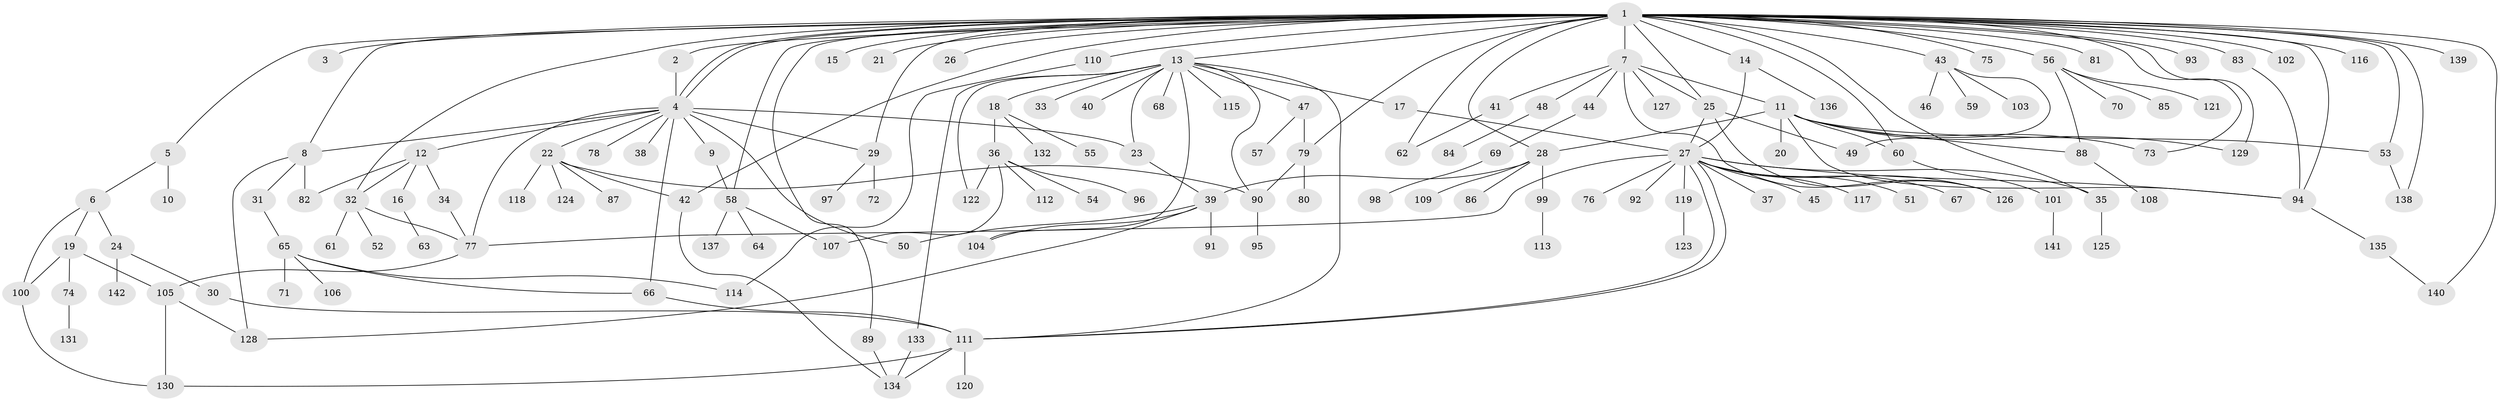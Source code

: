 // coarse degree distribution, {20: 0.023255813953488372, 10: 0.023255813953488372, 4: 0.11627906976744186, 9: 0.046511627906976744, 2: 0.37209302325581395, 5: 0.046511627906976744, 6: 0.06976744186046512, 8: 0.023255813953488372, 1: 0.16279069767441862, 3: 0.11627906976744186}
// Generated by graph-tools (version 1.1) at 2025/50/03/04/25 22:50:21]
// undirected, 142 vertices, 195 edges
graph export_dot {
  node [color=gray90,style=filled];
  1;
  2;
  3;
  4;
  5;
  6;
  7;
  8;
  9;
  10;
  11;
  12;
  13;
  14;
  15;
  16;
  17;
  18;
  19;
  20;
  21;
  22;
  23;
  24;
  25;
  26;
  27;
  28;
  29;
  30;
  31;
  32;
  33;
  34;
  35;
  36;
  37;
  38;
  39;
  40;
  41;
  42;
  43;
  44;
  45;
  46;
  47;
  48;
  49;
  50;
  51;
  52;
  53;
  54;
  55;
  56;
  57;
  58;
  59;
  60;
  61;
  62;
  63;
  64;
  65;
  66;
  67;
  68;
  69;
  70;
  71;
  72;
  73;
  74;
  75;
  76;
  77;
  78;
  79;
  80;
  81;
  82;
  83;
  84;
  85;
  86;
  87;
  88;
  89;
  90;
  91;
  92;
  93;
  94;
  95;
  96;
  97;
  98;
  99;
  100;
  101;
  102;
  103;
  104;
  105;
  106;
  107;
  108;
  109;
  110;
  111;
  112;
  113;
  114;
  115;
  116;
  117;
  118;
  119;
  120;
  121;
  122;
  123;
  124;
  125;
  126;
  127;
  128;
  129;
  130;
  131;
  132;
  133;
  134;
  135;
  136;
  137;
  138;
  139;
  140;
  141;
  142;
  1 -- 2;
  1 -- 3;
  1 -- 4;
  1 -- 4;
  1 -- 5;
  1 -- 7;
  1 -- 8;
  1 -- 13;
  1 -- 14;
  1 -- 15;
  1 -- 21;
  1 -- 25;
  1 -- 26;
  1 -- 28;
  1 -- 29;
  1 -- 32;
  1 -- 35;
  1 -- 42;
  1 -- 43;
  1 -- 53;
  1 -- 56;
  1 -- 58;
  1 -- 60;
  1 -- 62;
  1 -- 73;
  1 -- 75;
  1 -- 79;
  1 -- 81;
  1 -- 83;
  1 -- 89;
  1 -- 93;
  1 -- 94;
  1 -- 102;
  1 -- 110;
  1 -- 116;
  1 -- 129;
  1 -- 138;
  1 -- 139;
  1 -- 140;
  2 -- 4;
  4 -- 8;
  4 -- 9;
  4 -- 12;
  4 -- 22;
  4 -- 23;
  4 -- 29;
  4 -- 38;
  4 -- 50;
  4 -- 66;
  4 -- 77;
  4 -- 78;
  5 -- 6;
  5 -- 10;
  6 -- 19;
  6 -- 24;
  6 -- 100;
  7 -- 11;
  7 -- 25;
  7 -- 41;
  7 -- 44;
  7 -- 48;
  7 -- 126;
  7 -- 127;
  8 -- 31;
  8 -- 82;
  8 -- 128;
  9 -- 58;
  11 -- 20;
  11 -- 28;
  11 -- 53;
  11 -- 60;
  11 -- 73;
  11 -- 88;
  11 -- 94;
  11 -- 129;
  12 -- 16;
  12 -- 32;
  12 -- 34;
  12 -- 82;
  13 -- 17;
  13 -- 18;
  13 -- 23;
  13 -- 33;
  13 -- 40;
  13 -- 47;
  13 -- 68;
  13 -- 90;
  13 -- 104;
  13 -- 111;
  13 -- 115;
  13 -- 122;
  13 -- 133;
  14 -- 27;
  14 -- 136;
  16 -- 63;
  17 -- 27;
  18 -- 36;
  18 -- 55;
  18 -- 132;
  19 -- 74;
  19 -- 100;
  19 -- 105;
  22 -- 42;
  22 -- 87;
  22 -- 90;
  22 -- 118;
  22 -- 124;
  23 -- 39;
  24 -- 30;
  24 -- 142;
  25 -- 27;
  25 -- 49;
  25 -- 126;
  27 -- 35;
  27 -- 37;
  27 -- 45;
  27 -- 51;
  27 -- 67;
  27 -- 76;
  27 -- 77;
  27 -- 92;
  27 -- 94;
  27 -- 111;
  27 -- 111;
  27 -- 117;
  27 -- 119;
  27 -- 126;
  28 -- 39;
  28 -- 86;
  28 -- 99;
  28 -- 109;
  29 -- 72;
  29 -- 97;
  30 -- 111;
  31 -- 65;
  32 -- 52;
  32 -- 61;
  32 -- 77;
  34 -- 77;
  35 -- 125;
  36 -- 54;
  36 -- 96;
  36 -- 107;
  36 -- 112;
  36 -- 122;
  39 -- 50;
  39 -- 91;
  39 -- 104;
  39 -- 128;
  41 -- 62;
  42 -- 134;
  43 -- 46;
  43 -- 49;
  43 -- 59;
  43 -- 103;
  44 -- 69;
  47 -- 57;
  47 -- 79;
  48 -- 84;
  53 -- 138;
  56 -- 70;
  56 -- 85;
  56 -- 88;
  56 -- 121;
  58 -- 64;
  58 -- 107;
  58 -- 137;
  60 -- 101;
  65 -- 66;
  65 -- 71;
  65 -- 106;
  65 -- 114;
  66 -- 111;
  69 -- 98;
  74 -- 131;
  77 -- 105;
  79 -- 80;
  79 -- 90;
  83 -- 94;
  88 -- 108;
  89 -- 134;
  90 -- 95;
  94 -- 135;
  99 -- 113;
  100 -- 130;
  101 -- 141;
  105 -- 128;
  105 -- 130;
  110 -- 114;
  111 -- 120;
  111 -- 130;
  111 -- 134;
  119 -- 123;
  133 -- 134;
  135 -- 140;
}

